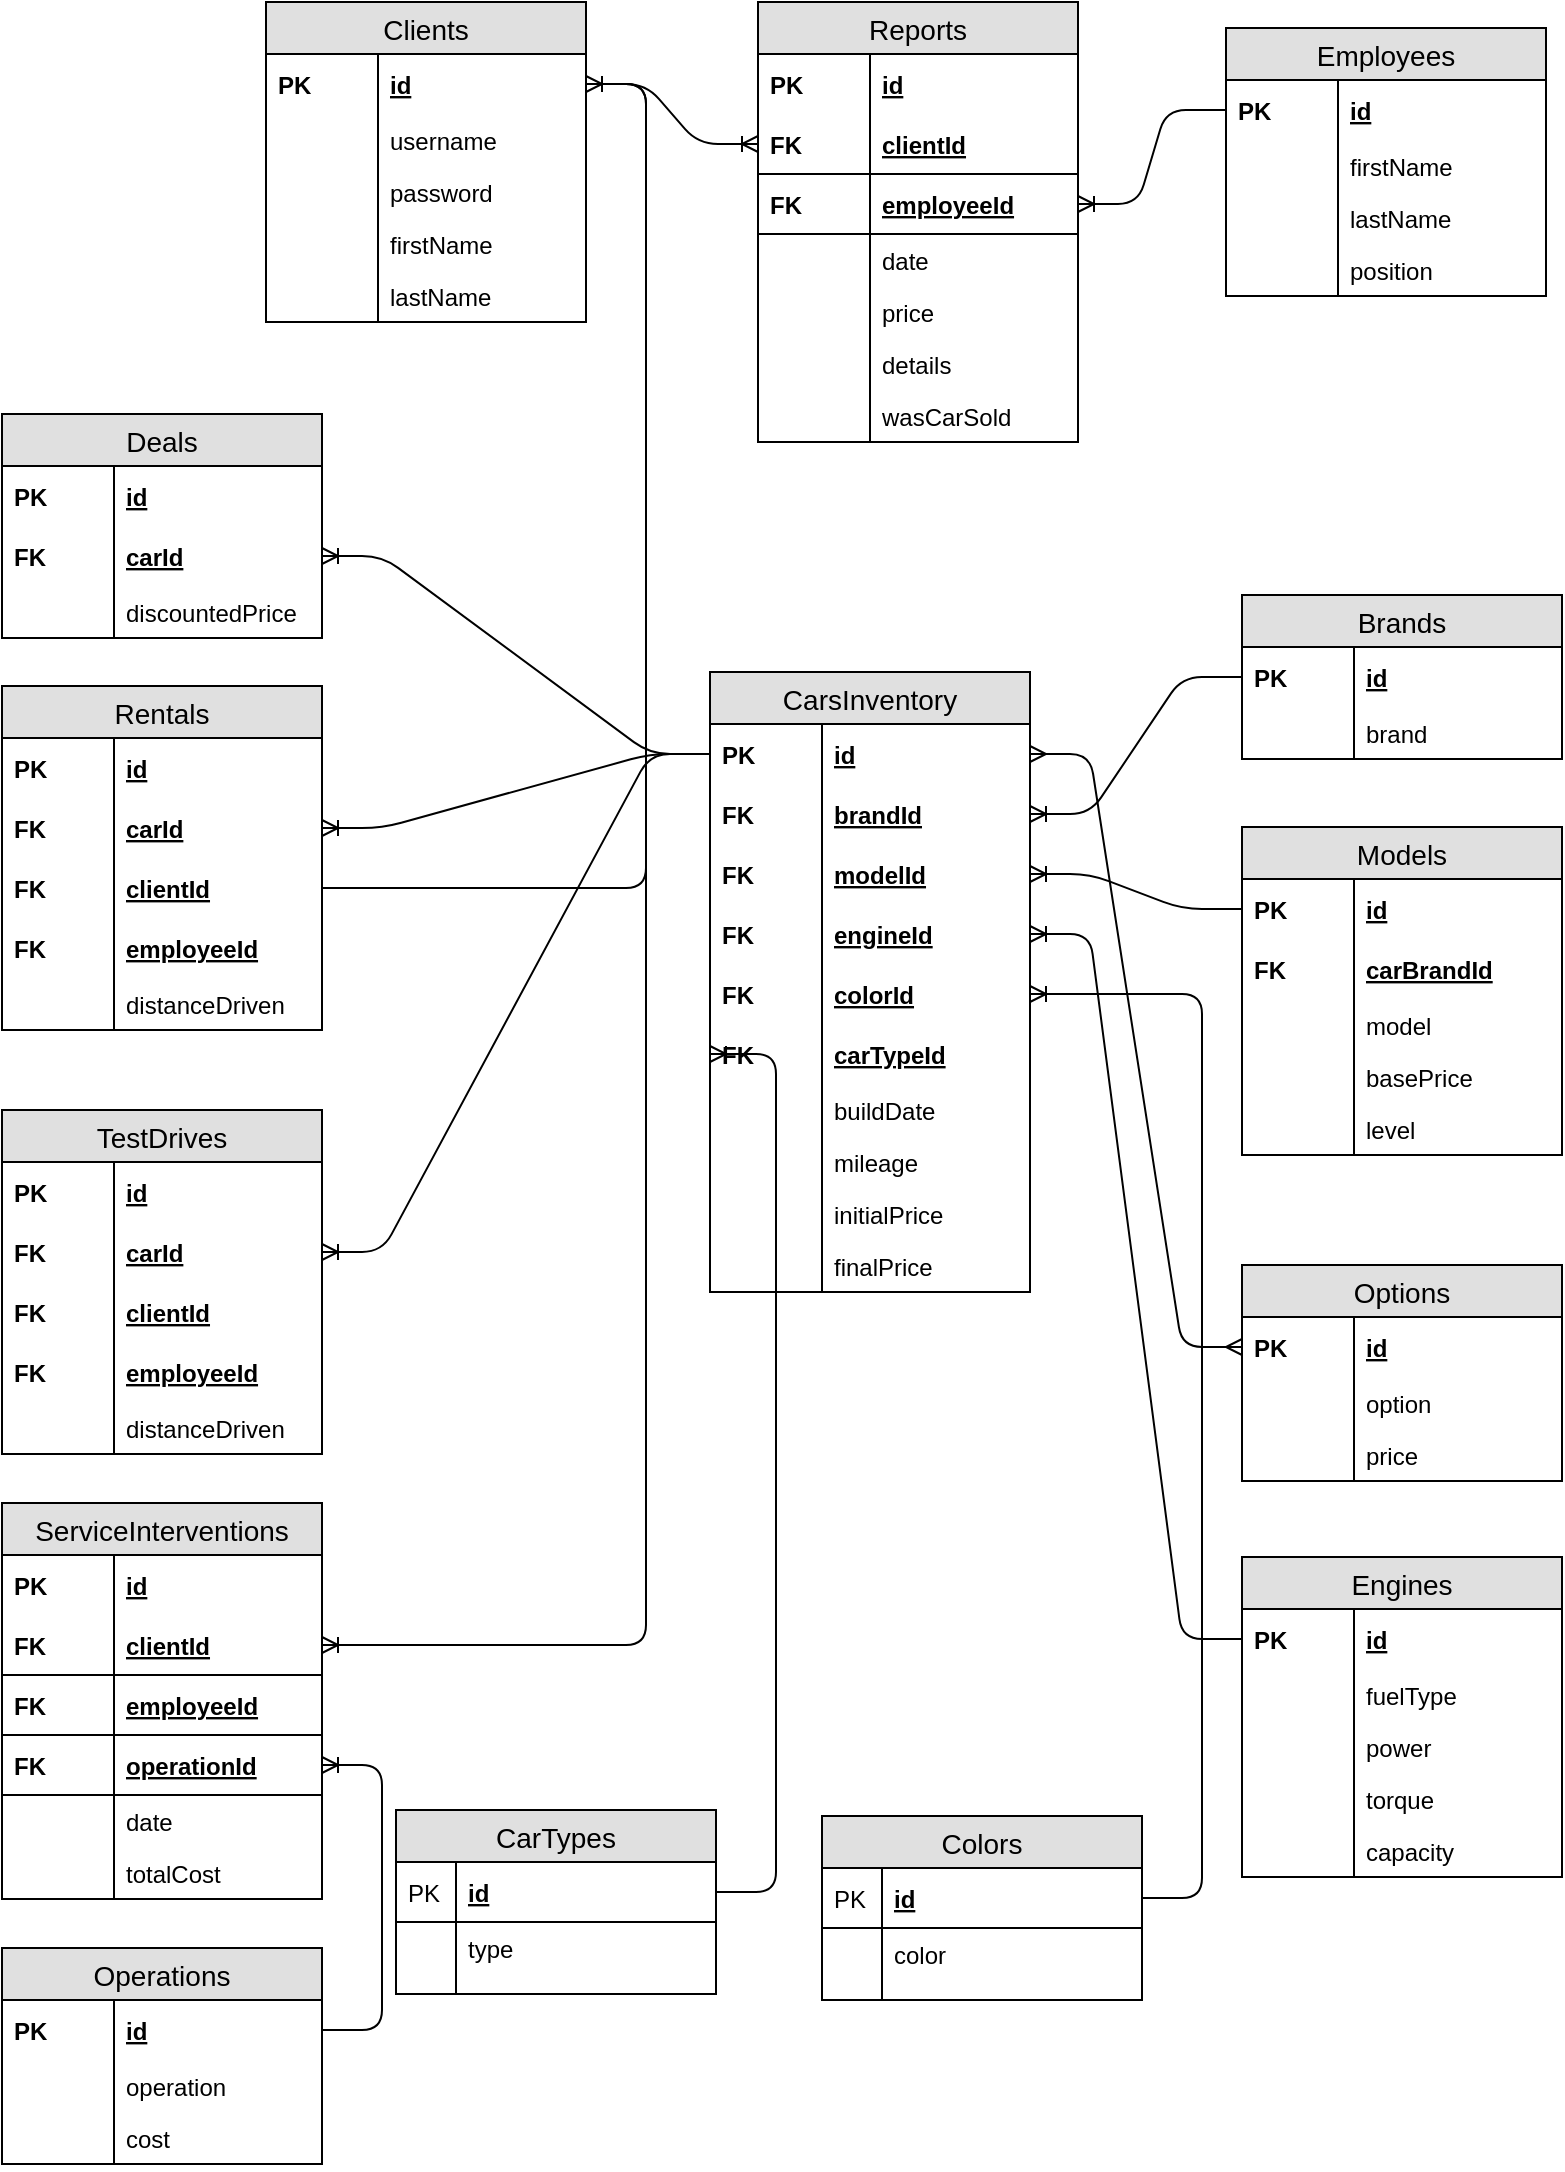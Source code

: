 <mxfile version="10.6.0" type="device"><diagram id="PD2JXmxA2P4d24bD0fUq" name="Page-1"><mxGraphModel dx="1010" dy="550" grid="1" gridSize="10" guides="1" tooltips="1" connect="1" arrows="1" fold="1" page="1" pageScale="1" pageWidth="850" pageHeight="1100" math="0" shadow="0"><root><mxCell id="0"/><mxCell id="1" parent="0"/><mxCell id="Fhsp72yUqhsoBognWgf3-1" value="Clients" style="swimlane;fontStyle=0;childLayout=stackLayout;horizontal=1;startSize=26;fillColor=#e0e0e0;horizontalStack=0;resizeParent=1;resizeParentMax=0;resizeLast=0;collapsible=1;marginBottom=0;swimlaneFillColor=#ffffff;align=center;fontSize=14;" parent="1" vertex="1"><mxGeometry x="170" y="10" width="160" height="160" as="geometry"/></mxCell><mxCell id="Fhsp72yUqhsoBognWgf3-2" value="id" style="shape=partialRectangle;top=0;left=0;right=0;bottom=0;align=left;verticalAlign=middle;fillColor=none;spacingLeft=60;spacingRight=4;overflow=hidden;rotatable=0;points=[[0,0.5],[1,0.5]];portConstraint=eastwest;dropTarget=0;fontStyle=5;fontSize=12;" parent="Fhsp72yUqhsoBognWgf3-1" vertex="1"><mxGeometry y="26" width="160" height="30" as="geometry"/></mxCell><mxCell id="Fhsp72yUqhsoBognWgf3-3" value="PK" style="shape=partialRectangle;fontStyle=1;top=0;left=0;bottom=0;fillColor=none;align=left;verticalAlign=middle;spacingLeft=4;spacingRight=4;overflow=hidden;rotatable=0;points=[];portConstraint=eastwest;part=1;fontSize=12;" parent="Fhsp72yUqhsoBognWgf3-2" vertex="1" connectable="0"><mxGeometry width="56" height="30" as="geometry"/></mxCell><mxCell id="Fhsp72yUqhsoBognWgf3-6" value="username" style="shape=partialRectangle;top=0;left=0;right=0;bottom=0;align=left;verticalAlign=top;fillColor=none;spacingLeft=60;spacingRight=4;overflow=hidden;rotatable=0;points=[[0,0.5],[1,0.5]];portConstraint=eastwest;dropTarget=0;fontSize=12;" parent="Fhsp72yUqhsoBognWgf3-1" vertex="1"><mxGeometry y="56" width="160" height="26" as="geometry"/></mxCell><mxCell id="Fhsp72yUqhsoBognWgf3-7" value="" style="shape=partialRectangle;top=0;left=0;bottom=0;fillColor=none;align=left;verticalAlign=top;spacingLeft=4;spacingRight=4;overflow=hidden;rotatable=0;points=[];portConstraint=eastwest;part=1;fontSize=12;" parent="Fhsp72yUqhsoBognWgf3-6" vertex="1" connectable="0"><mxGeometry width="56" height="26" as="geometry"/></mxCell><mxCell id="Fhsp72yUqhsoBognWgf3-10" value="password" style="shape=partialRectangle;top=0;left=0;right=0;bottom=0;align=left;verticalAlign=top;fillColor=none;spacingLeft=60;spacingRight=4;overflow=hidden;rotatable=0;points=[[0,0.5],[1,0.5]];portConstraint=eastwest;dropTarget=0;fontSize=12;" parent="Fhsp72yUqhsoBognWgf3-1" vertex="1"><mxGeometry y="82" width="160" height="26" as="geometry"/></mxCell><mxCell id="Fhsp72yUqhsoBognWgf3-11" value="" style="shape=partialRectangle;top=0;left=0;bottom=0;fillColor=none;align=left;verticalAlign=top;spacingLeft=4;spacingRight=4;overflow=hidden;rotatable=0;points=[];portConstraint=eastwest;part=1;fontSize=12;" parent="Fhsp72yUqhsoBognWgf3-10" vertex="1" connectable="0"><mxGeometry width="56" height="26" as="geometry"/></mxCell><mxCell id="Fhsp72yUqhsoBognWgf3-159" value="firstName" style="shape=partialRectangle;top=0;left=0;right=0;bottom=0;align=left;verticalAlign=top;fillColor=none;spacingLeft=60;spacingRight=4;overflow=hidden;rotatable=0;points=[[0,0.5],[1,0.5]];portConstraint=eastwest;dropTarget=0;fontSize=12;" parent="Fhsp72yUqhsoBognWgf3-1" vertex="1"><mxGeometry y="108" width="160" height="26" as="geometry"/></mxCell><mxCell id="Fhsp72yUqhsoBognWgf3-160" value="" style="shape=partialRectangle;top=0;left=0;bottom=0;fillColor=none;align=left;verticalAlign=top;spacingLeft=4;spacingRight=4;overflow=hidden;rotatable=0;points=[];portConstraint=eastwest;part=1;fontSize=12;" parent="Fhsp72yUqhsoBognWgf3-159" vertex="1" connectable="0"><mxGeometry width="56" height="26" as="geometry"/></mxCell><mxCell id="HRyBjz6gMj__E_Vn7siA-1" value="lastName" style="shape=partialRectangle;top=0;left=0;right=0;bottom=0;align=left;verticalAlign=top;fillColor=none;spacingLeft=60;spacingRight=4;overflow=hidden;rotatable=0;points=[[0,0.5],[1,0.5]];portConstraint=eastwest;dropTarget=0;fontSize=12;" vertex="1" parent="Fhsp72yUqhsoBognWgf3-1"><mxGeometry y="134" width="160" height="26" as="geometry"/></mxCell><mxCell id="HRyBjz6gMj__E_Vn7siA-2" value="" style="shape=partialRectangle;top=0;left=0;bottom=0;fillColor=none;align=left;verticalAlign=top;spacingLeft=4;spacingRight=4;overflow=hidden;rotatable=0;points=[];portConstraint=eastwest;part=1;fontSize=12;" vertex="1" connectable="0" parent="HRyBjz6gMj__E_Vn7siA-1"><mxGeometry width="56" height="26" as="geometry"/></mxCell><mxCell id="Fhsp72yUqhsoBognWgf3-12" value="Employees" style="swimlane;fontStyle=0;childLayout=stackLayout;horizontal=1;startSize=26;fillColor=#e0e0e0;horizontalStack=0;resizeParent=1;resizeParentMax=0;resizeLast=0;collapsible=1;marginBottom=0;swimlaneFillColor=#ffffff;align=center;fontSize=14;" parent="1" vertex="1"><mxGeometry x="650" y="23" width="160" height="134" as="geometry"/></mxCell><mxCell id="Fhsp72yUqhsoBognWgf3-13" value="id" style="shape=partialRectangle;top=0;left=0;right=0;bottom=0;align=left;verticalAlign=middle;fillColor=none;spacingLeft=60;spacingRight=4;overflow=hidden;rotatable=0;points=[[0,0.5],[1,0.5]];portConstraint=eastwest;dropTarget=0;fontStyle=5;fontSize=12;" parent="Fhsp72yUqhsoBognWgf3-12" vertex="1"><mxGeometry y="26" width="160" height="30" as="geometry"/></mxCell><mxCell id="Fhsp72yUqhsoBognWgf3-14" value="PK" style="shape=partialRectangle;fontStyle=1;top=0;left=0;bottom=0;fillColor=none;align=left;verticalAlign=middle;spacingLeft=4;spacingRight=4;overflow=hidden;rotatable=0;points=[];portConstraint=eastwest;part=1;fontSize=12;" parent="Fhsp72yUqhsoBognWgf3-13" vertex="1" connectable="0"><mxGeometry width="56" height="30" as="geometry"/></mxCell><mxCell id="Fhsp72yUqhsoBognWgf3-17" value="firstName" style="shape=partialRectangle;top=0;left=0;right=0;bottom=0;align=left;verticalAlign=top;fillColor=none;spacingLeft=60;spacingRight=4;overflow=hidden;rotatable=0;points=[[0,0.5],[1,0.5]];portConstraint=eastwest;dropTarget=0;fontSize=12;" parent="Fhsp72yUqhsoBognWgf3-12" vertex="1"><mxGeometry y="56" width="160" height="26" as="geometry"/></mxCell><mxCell id="Fhsp72yUqhsoBognWgf3-18" value="" style="shape=partialRectangle;top=0;left=0;bottom=0;fillColor=none;align=left;verticalAlign=top;spacingLeft=4;spacingRight=4;overflow=hidden;rotatable=0;points=[];portConstraint=eastwest;part=1;fontSize=12;" parent="Fhsp72yUqhsoBognWgf3-17" vertex="1" connectable="0"><mxGeometry width="56" height="26" as="geometry"/></mxCell><mxCell id="Fhsp72yUqhsoBognWgf3-19" value="lastName" style="shape=partialRectangle;top=0;left=0;right=0;bottom=0;align=left;verticalAlign=top;fillColor=none;spacingLeft=60;spacingRight=4;overflow=hidden;rotatable=0;points=[[0,0.5],[1,0.5]];portConstraint=eastwest;dropTarget=0;fontSize=12;" parent="Fhsp72yUqhsoBognWgf3-12" vertex="1"><mxGeometry y="82" width="160" height="26" as="geometry"/></mxCell><mxCell id="Fhsp72yUqhsoBognWgf3-20" value="" style="shape=partialRectangle;top=0;left=0;bottom=0;fillColor=none;align=left;verticalAlign=top;spacingLeft=4;spacingRight=4;overflow=hidden;rotatable=0;points=[];portConstraint=eastwest;part=1;fontSize=12;" parent="Fhsp72yUqhsoBognWgf3-19" vertex="1" connectable="0"><mxGeometry width="56" height="26" as="geometry"/></mxCell><mxCell id="HRyBjz6gMj__E_Vn7siA-3" value="position" style="shape=partialRectangle;top=0;left=0;right=0;bottom=0;align=left;verticalAlign=top;fillColor=none;spacingLeft=60;spacingRight=4;overflow=hidden;rotatable=0;points=[[0,0.5],[1,0.5]];portConstraint=eastwest;dropTarget=0;fontSize=12;" vertex="1" parent="Fhsp72yUqhsoBognWgf3-12"><mxGeometry y="108" width="160" height="26" as="geometry"/></mxCell><mxCell id="HRyBjz6gMj__E_Vn7siA-4" value="" style="shape=partialRectangle;top=0;left=0;bottom=0;fillColor=none;align=left;verticalAlign=top;spacingLeft=4;spacingRight=4;overflow=hidden;rotatable=0;points=[];portConstraint=eastwest;part=1;fontSize=12;" vertex="1" connectable="0" parent="HRyBjz6gMj__E_Vn7siA-3"><mxGeometry width="56" height="26" as="geometry"/></mxCell><mxCell id="Fhsp72yUqhsoBognWgf3-21" value="CarsInventory" style="swimlane;fontStyle=0;childLayout=stackLayout;horizontal=1;startSize=26;fillColor=#e0e0e0;horizontalStack=0;resizeParent=1;resizeParentMax=0;resizeLast=0;collapsible=1;marginBottom=0;swimlaneFillColor=#ffffff;align=center;fontSize=14;" parent="1" vertex="1"><mxGeometry x="392" y="345" width="160" height="310" as="geometry"/></mxCell><mxCell id="Fhsp72yUqhsoBognWgf3-22" value="id" style="shape=partialRectangle;top=0;left=0;right=0;bottom=0;align=left;verticalAlign=middle;fillColor=none;spacingLeft=60;spacingRight=4;overflow=hidden;rotatable=0;points=[[0,0.5],[1,0.5]];portConstraint=eastwest;dropTarget=0;fontStyle=5;fontSize=12;" parent="Fhsp72yUqhsoBognWgf3-21" vertex="1"><mxGeometry y="26" width="160" height="30" as="geometry"/></mxCell><mxCell id="Fhsp72yUqhsoBognWgf3-23" value="PK" style="shape=partialRectangle;fontStyle=1;top=0;left=0;bottom=0;fillColor=none;align=left;verticalAlign=middle;spacingLeft=4;spacingRight=4;overflow=hidden;rotatable=0;points=[];portConstraint=eastwest;part=1;fontSize=12;" parent="Fhsp72yUqhsoBognWgf3-22" vertex="1" connectable="0"><mxGeometry width="56" height="30" as="geometry"/></mxCell><mxCell id="Fhsp72yUqhsoBognWgf3-57" value="brandId" style="shape=partialRectangle;top=0;left=0;right=0;bottom=0;align=left;verticalAlign=middle;fillColor=none;spacingLeft=60;spacingRight=4;overflow=hidden;rotatable=0;points=[[0,0.5],[1,0.5]];portConstraint=eastwest;dropTarget=0;fontStyle=5;fontSize=12;" parent="Fhsp72yUqhsoBognWgf3-21" vertex="1"><mxGeometry y="56" width="160" height="30" as="geometry"/></mxCell><mxCell id="Fhsp72yUqhsoBognWgf3-58" value="FK" style="shape=partialRectangle;fontStyle=1;top=0;left=0;bottom=0;fillColor=none;align=left;verticalAlign=middle;spacingLeft=4;spacingRight=4;overflow=hidden;rotatable=0;points=[];portConstraint=eastwest;part=1;fontSize=12;" parent="Fhsp72yUqhsoBognWgf3-57" vertex="1" connectable="0"><mxGeometry width="56" height="30" as="geometry"/></mxCell><mxCell id="Fhsp72yUqhsoBognWgf3-59" value="modelId" style="shape=partialRectangle;top=0;left=0;right=0;bottom=0;align=left;verticalAlign=middle;fillColor=none;spacingLeft=60;spacingRight=4;overflow=hidden;rotatable=0;points=[[0,0.5],[1,0.5]];portConstraint=eastwest;dropTarget=0;fontStyle=5;fontSize=12;" parent="Fhsp72yUqhsoBognWgf3-21" vertex="1"><mxGeometry y="86" width="160" height="30" as="geometry"/></mxCell><mxCell id="Fhsp72yUqhsoBognWgf3-60" value="FK" style="shape=partialRectangle;fontStyle=1;top=0;left=0;bottom=0;fillColor=none;align=left;verticalAlign=middle;spacingLeft=4;spacingRight=4;overflow=hidden;rotatable=0;points=[];portConstraint=eastwest;part=1;fontSize=12;" parent="Fhsp72yUqhsoBognWgf3-59" vertex="1" connectable="0"><mxGeometry width="56" height="30" as="geometry"/></mxCell><mxCell id="Fhsp72yUqhsoBognWgf3-61" value="engineId" style="shape=partialRectangle;top=0;left=0;right=0;bottom=0;align=left;verticalAlign=middle;fillColor=none;spacingLeft=60;spacingRight=4;overflow=hidden;rotatable=0;points=[[0,0.5],[1,0.5]];portConstraint=eastwest;dropTarget=0;fontStyle=5;fontSize=12;" parent="Fhsp72yUqhsoBognWgf3-21" vertex="1"><mxGeometry y="116" width="160" height="30" as="geometry"/></mxCell><mxCell id="Fhsp72yUqhsoBognWgf3-62" value="FK" style="shape=partialRectangle;fontStyle=1;top=0;left=0;bottom=0;fillColor=none;align=left;verticalAlign=middle;spacingLeft=4;spacingRight=4;overflow=hidden;rotatable=0;points=[];portConstraint=eastwest;part=1;fontSize=12;" parent="Fhsp72yUqhsoBognWgf3-61" vertex="1" connectable="0"><mxGeometry width="56" height="30" as="geometry"/></mxCell><mxCell id="Fhsp72yUqhsoBognWgf3-76" value="colorId" style="shape=partialRectangle;top=0;left=0;right=0;bottom=0;align=left;verticalAlign=middle;fillColor=none;spacingLeft=60;spacingRight=4;overflow=hidden;rotatable=0;points=[[0,0.5],[1,0.5]];portConstraint=eastwest;dropTarget=0;fontStyle=5;fontSize=12;" parent="Fhsp72yUqhsoBognWgf3-21" vertex="1"><mxGeometry y="146" width="160" height="30" as="geometry"/></mxCell><mxCell id="Fhsp72yUqhsoBognWgf3-77" value="FK" style="shape=partialRectangle;fontStyle=1;top=0;left=0;bottom=0;fillColor=none;align=left;verticalAlign=middle;spacingLeft=4;spacingRight=4;overflow=hidden;rotatable=0;points=[];portConstraint=eastwest;part=1;fontSize=12;" parent="Fhsp72yUqhsoBognWgf3-76" vertex="1" connectable="0"><mxGeometry width="56" height="30" as="geometry"/></mxCell><mxCell id="Fhsp72yUqhsoBognWgf3-78" value="carTypeId" style="shape=partialRectangle;top=0;left=0;right=0;bottom=0;align=left;verticalAlign=middle;fillColor=none;spacingLeft=60;spacingRight=4;overflow=hidden;rotatable=0;points=[[0,0.5],[1,0.5]];portConstraint=eastwest;dropTarget=0;fontStyle=5;fontSize=12;" parent="Fhsp72yUqhsoBognWgf3-21" vertex="1"><mxGeometry y="176" width="160" height="30" as="geometry"/></mxCell><mxCell id="Fhsp72yUqhsoBognWgf3-79" value="FK" style="shape=partialRectangle;fontStyle=1;top=0;left=0;bottom=0;fillColor=none;align=left;verticalAlign=middle;spacingLeft=4;spacingRight=4;overflow=hidden;rotatable=0;points=[];portConstraint=eastwest;part=1;fontSize=12;" parent="Fhsp72yUqhsoBognWgf3-78" vertex="1" connectable="0"><mxGeometry width="56" height="30" as="geometry"/></mxCell><mxCell id="Fhsp72yUqhsoBognWgf3-26" value="buildDate" style="shape=partialRectangle;top=0;left=0;right=0;bottom=0;align=left;verticalAlign=top;fillColor=none;spacingLeft=60;spacingRight=4;overflow=hidden;rotatable=0;points=[[0,0.5],[1,0.5]];portConstraint=eastwest;dropTarget=0;fontSize=12;" parent="Fhsp72yUqhsoBognWgf3-21" vertex="1"><mxGeometry y="206" width="160" height="26" as="geometry"/></mxCell><mxCell id="Fhsp72yUqhsoBognWgf3-27" value="" style="shape=partialRectangle;top=0;left=0;bottom=0;fillColor=none;align=left;verticalAlign=top;spacingLeft=4;spacingRight=4;overflow=hidden;rotatable=0;points=[];portConstraint=eastwest;part=1;fontSize=12;" parent="Fhsp72yUqhsoBognWgf3-26" vertex="1" connectable="0"><mxGeometry width="56" height="26" as="geometry"/></mxCell><mxCell id="Fhsp72yUqhsoBognWgf3-74" value="mileage" style="shape=partialRectangle;top=0;left=0;right=0;bottom=0;align=left;verticalAlign=top;fillColor=none;spacingLeft=60;spacingRight=4;overflow=hidden;rotatable=0;points=[[0,0.5],[1,0.5]];portConstraint=eastwest;dropTarget=0;fontSize=12;" parent="Fhsp72yUqhsoBognWgf3-21" vertex="1"><mxGeometry y="232" width="160" height="26" as="geometry"/></mxCell><mxCell id="Fhsp72yUqhsoBognWgf3-75" value="" style="shape=partialRectangle;top=0;left=0;bottom=0;fillColor=none;align=left;verticalAlign=top;spacingLeft=4;spacingRight=4;overflow=hidden;rotatable=0;points=[];portConstraint=eastwest;part=1;fontSize=12;" parent="Fhsp72yUqhsoBognWgf3-74" vertex="1" connectable="0"><mxGeometry width="56" height="26" as="geometry"/></mxCell><mxCell id="Fhsp72yUqhsoBognWgf3-80" value="initialPrice" style="shape=partialRectangle;top=0;left=0;right=0;bottom=0;align=left;verticalAlign=top;fillColor=none;spacingLeft=60;spacingRight=4;overflow=hidden;rotatable=0;points=[[0,0.5],[1,0.5]];portConstraint=eastwest;dropTarget=0;fontSize=12;" parent="Fhsp72yUqhsoBognWgf3-21" vertex="1"><mxGeometry y="258" width="160" height="26" as="geometry"/></mxCell><mxCell id="Fhsp72yUqhsoBognWgf3-81" value="" style="shape=partialRectangle;top=0;left=0;bottom=0;fillColor=none;align=left;verticalAlign=top;spacingLeft=4;spacingRight=4;overflow=hidden;rotatable=0;points=[];portConstraint=eastwest;part=1;fontSize=12;" parent="Fhsp72yUqhsoBognWgf3-80" vertex="1" connectable="0"><mxGeometry width="56" height="26" as="geometry"/></mxCell><mxCell id="Fhsp72yUqhsoBognWgf3-82" value="finalPrice" style="shape=partialRectangle;top=0;left=0;right=0;bottom=0;align=left;verticalAlign=top;fillColor=none;spacingLeft=60;spacingRight=4;overflow=hidden;rotatable=0;points=[[0,0.5],[1,0.5]];portConstraint=eastwest;dropTarget=0;fontSize=12;" parent="Fhsp72yUqhsoBognWgf3-21" vertex="1"><mxGeometry y="284" width="160" height="26" as="geometry"/></mxCell><mxCell id="Fhsp72yUqhsoBognWgf3-83" value="" style="shape=partialRectangle;top=0;left=0;bottom=0;fillColor=none;align=left;verticalAlign=top;spacingLeft=4;spacingRight=4;overflow=hidden;rotatable=0;points=[];portConstraint=eastwest;part=1;fontSize=12;" parent="Fhsp72yUqhsoBognWgf3-82" vertex="1" connectable="0"><mxGeometry width="56" height="26" as="geometry"/></mxCell><mxCell id="Fhsp72yUqhsoBognWgf3-28" value="Brands" style="swimlane;fontStyle=0;childLayout=stackLayout;horizontal=1;startSize=26;fillColor=#e0e0e0;horizontalStack=0;resizeParent=1;resizeParentMax=0;resizeLast=0;collapsible=1;marginBottom=0;swimlaneFillColor=#ffffff;align=center;fontSize=14;" parent="1" vertex="1"><mxGeometry x="658" y="306.5" width="160" height="82" as="geometry"/></mxCell><mxCell id="Fhsp72yUqhsoBognWgf3-29" value="id" style="shape=partialRectangle;top=0;left=0;right=0;bottom=0;align=left;verticalAlign=middle;fillColor=none;spacingLeft=60;spacingRight=4;overflow=hidden;rotatable=0;points=[[0,0.5],[1,0.5]];portConstraint=eastwest;dropTarget=0;fontStyle=5;fontSize=12;" parent="Fhsp72yUqhsoBognWgf3-28" vertex="1"><mxGeometry y="26" width="160" height="30" as="geometry"/></mxCell><mxCell id="Fhsp72yUqhsoBognWgf3-30" value="PK" style="shape=partialRectangle;fontStyle=1;top=0;left=0;bottom=0;fillColor=none;align=left;verticalAlign=middle;spacingLeft=4;spacingRight=4;overflow=hidden;rotatable=0;points=[];portConstraint=eastwest;part=1;fontSize=12;" parent="Fhsp72yUqhsoBognWgf3-29" vertex="1" connectable="0"><mxGeometry width="56" height="30" as="geometry"/></mxCell><mxCell id="Fhsp72yUqhsoBognWgf3-33" value="brand" style="shape=partialRectangle;top=0;left=0;right=0;bottom=0;align=left;verticalAlign=top;fillColor=none;spacingLeft=60;spacingRight=4;overflow=hidden;rotatable=0;points=[[0,0.5],[1,0.5]];portConstraint=eastwest;dropTarget=0;fontSize=12;" parent="Fhsp72yUqhsoBognWgf3-28" vertex="1"><mxGeometry y="56" width="160" height="26" as="geometry"/></mxCell><mxCell id="Fhsp72yUqhsoBognWgf3-34" value="" style="shape=partialRectangle;top=0;left=0;bottom=0;fillColor=none;align=left;verticalAlign=top;spacingLeft=4;spacingRight=4;overflow=hidden;rotatable=0;points=[];portConstraint=eastwest;part=1;fontSize=12;" parent="Fhsp72yUqhsoBognWgf3-33" vertex="1" connectable="0"><mxGeometry width="56" height="26" as="geometry"/></mxCell><mxCell id="Fhsp72yUqhsoBognWgf3-35" value="Models" style="swimlane;fontStyle=0;childLayout=stackLayout;horizontal=1;startSize=26;fillColor=#e0e0e0;horizontalStack=0;resizeParent=1;resizeParentMax=0;resizeLast=0;collapsible=1;marginBottom=0;swimlaneFillColor=#ffffff;align=center;fontSize=14;" parent="1" vertex="1"><mxGeometry x="658" y="422.5" width="160" height="164" as="geometry"/></mxCell><mxCell id="Fhsp72yUqhsoBognWgf3-36" value="id" style="shape=partialRectangle;top=0;left=0;right=0;bottom=0;align=left;verticalAlign=middle;fillColor=none;spacingLeft=60;spacingRight=4;overflow=hidden;rotatable=0;points=[[0,0.5],[1,0.5]];portConstraint=eastwest;dropTarget=0;fontStyle=5;fontSize=12;" parent="Fhsp72yUqhsoBognWgf3-35" vertex="1"><mxGeometry y="26" width="160" height="30" as="geometry"/></mxCell><mxCell id="Fhsp72yUqhsoBognWgf3-37" value="PK" style="shape=partialRectangle;fontStyle=1;top=0;left=0;bottom=0;fillColor=none;align=left;verticalAlign=middle;spacingLeft=4;spacingRight=4;overflow=hidden;rotatable=0;points=[];portConstraint=eastwest;part=1;fontSize=12;" parent="Fhsp72yUqhsoBognWgf3-36" vertex="1" connectable="0"><mxGeometry width="56" height="30" as="geometry"/></mxCell><mxCell id="Fhsp72yUqhsoBognWgf3-42" value="carBrandId" style="shape=partialRectangle;top=0;left=0;right=0;bottom=0;align=left;verticalAlign=middle;fillColor=none;spacingLeft=60;spacingRight=4;overflow=hidden;rotatable=0;points=[[0,0.5],[1,0.5]];portConstraint=eastwest;dropTarget=0;fontStyle=5;fontSize=12;" parent="Fhsp72yUqhsoBognWgf3-35" vertex="1"><mxGeometry y="56" width="160" height="30" as="geometry"/></mxCell><mxCell id="Fhsp72yUqhsoBognWgf3-43" value="FK" style="shape=partialRectangle;fontStyle=1;top=0;left=0;bottom=0;fillColor=none;align=left;verticalAlign=middle;spacingLeft=4;spacingRight=4;overflow=hidden;rotatable=0;points=[];portConstraint=eastwest;part=1;fontSize=12;" parent="Fhsp72yUqhsoBognWgf3-42" vertex="1" connectable="0"><mxGeometry width="56" height="30" as="geometry"/></mxCell><mxCell id="Fhsp72yUqhsoBognWgf3-40" value="model" style="shape=partialRectangle;top=0;left=0;right=0;bottom=0;align=left;verticalAlign=top;fillColor=none;spacingLeft=60;spacingRight=4;overflow=hidden;rotatable=0;points=[[0,0.5],[1,0.5]];portConstraint=eastwest;dropTarget=0;fontSize=12;" parent="Fhsp72yUqhsoBognWgf3-35" vertex="1"><mxGeometry y="86" width="160" height="26" as="geometry"/></mxCell><mxCell id="Fhsp72yUqhsoBognWgf3-41" value="" style="shape=partialRectangle;top=0;left=0;bottom=0;fillColor=none;align=left;verticalAlign=top;spacingLeft=4;spacingRight=4;overflow=hidden;rotatable=0;points=[];portConstraint=eastwest;part=1;fontSize=12;" parent="Fhsp72yUqhsoBognWgf3-40" vertex="1" connectable="0"><mxGeometry width="56" height="26" as="geometry"/></mxCell><mxCell id="Fhsp72yUqhsoBognWgf3-150" value="basePrice" style="shape=partialRectangle;top=0;left=0;right=0;bottom=0;align=left;verticalAlign=top;fillColor=none;spacingLeft=60;spacingRight=4;overflow=hidden;rotatable=0;points=[[0,0.5],[1,0.5]];portConstraint=eastwest;dropTarget=0;fontSize=12;" parent="Fhsp72yUqhsoBognWgf3-35" vertex="1"><mxGeometry y="112" width="160" height="26" as="geometry"/></mxCell><mxCell id="Fhsp72yUqhsoBognWgf3-151" value="" style="shape=partialRectangle;top=0;left=0;bottom=0;fillColor=none;align=left;verticalAlign=top;spacingLeft=4;spacingRight=4;overflow=hidden;rotatable=0;points=[];portConstraint=eastwest;part=1;fontSize=12;" parent="Fhsp72yUqhsoBognWgf3-150" vertex="1" connectable="0"><mxGeometry width="56" height="26" as="geometry"/></mxCell><mxCell id="hEeUkQc88H67avdMXDCV-1" value="level" style="shape=partialRectangle;top=0;left=0;right=0;bottom=0;align=left;verticalAlign=top;fillColor=none;spacingLeft=60;spacingRight=4;overflow=hidden;rotatable=0;points=[[0,0.5],[1,0.5]];portConstraint=eastwest;dropTarget=0;fontSize=12;" parent="Fhsp72yUqhsoBognWgf3-35" vertex="1"><mxGeometry y="138" width="160" height="26" as="geometry"/></mxCell><mxCell id="hEeUkQc88H67avdMXDCV-2" value="" style="shape=partialRectangle;top=0;left=0;bottom=0;fillColor=none;align=left;verticalAlign=top;spacingLeft=4;spacingRight=4;overflow=hidden;rotatable=0;points=[];portConstraint=eastwest;part=1;fontSize=12;" parent="hEeUkQc88H67avdMXDCV-1" vertex="1" connectable="0"><mxGeometry width="56" height="26" as="geometry"/></mxCell><mxCell id="Fhsp72yUqhsoBognWgf3-44" value="Options" style="swimlane;fontStyle=0;childLayout=stackLayout;horizontal=1;startSize=26;fillColor=#e0e0e0;horizontalStack=0;resizeParent=1;resizeParentMax=0;resizeLast=0;collapsible=1;marginBottom=0;swimlaneFillColor=#ffffff;align=center;fontSize=14;" parent="1" vertex="1"><mxGeometry x="658" y="641.5" width="160" height="108" as="geometry"/></mxCell><mxCell id="Fhsp72yUqhsoBognWgf3-45" value="id" style="shape=partialRectangle;top=0;left=0;right=0;bottom=0;align=left;verticalAlign=middle;fillColor=none;spacingLeft=60;spacingRight=4;overflow=hidden;rotatable=0;points=[[0,0.5],[1,0.5]];portConstraint=eastwest;dropTarget=0;fontStyle=5;fontSize=12;" parent="Fhsp72yUqhsoBognWgf3-44" vertex="1"><mxGeometry y="26" width="160" height="30" as="geometry"/></mxCell><mxCell id="Fhsp72yUqhsoBognWgf3-46" value="PK" style="shape=partialRectangle;fontStyle=1;top=0;left=0;bottom=0;fillColor=none;align=left;verticalAlign=middle;spacingLeft=4;spacingRight=4;overflow=hidden;rotatable=0;points=[];portConstraint=eastwest;part=1;fontSize=12;" parent="Fhsp72yUqhsoBognWgf3-45" vertex="1" connectable="0"><mxGeometry width="56" height="30" as="geometry"/></mxCell><mxCell id="Fhsp72yUqhsoBognWgf3-49" value="option" style="shape=partialRectangle;top=0;left=0;right=0;bottom=0;align=left;verticalAlign=top;fillColor=none;spacingLeft=60;spacingRight=4;overflow=hidden;rotatable=0;points=[[0,0.5],[1,0.5]];portConstraint=eastwest;dropTarget=0;fontSize=12;" parent="Fhsp72yUqhsoBognWgf3-44" vertex="1"><mxGeometry y="56" width="160" height="26" as="geometry"/></mxCell><mxCell id="Fhsp72yUqhsoBognWgf3-50" value="" style="shape=partialRectangle;top=0;left=0;bottom=0;fillColor=none;align=left;verticalAlign=top;spacingLeft=4;spacingRight=4;overflow=hidden;rotatable=0;points=[];portConstraint=eastwest;part=1;fontSize=12;" parent="Fhsp72yUqhsoBognWgf3-49" vertex="1" connectable="0"><mxGeometry width="56" height="26" as="geometry"/></mxCell><mxCell id="Fhsp72yUqhsoBognWgf3-51" value="price" style="shape=partialRectangle;top=0;left=0;right=0;bottom=0;align=left;verticalAlign=top;fillColor=none;spacingLeft=60;spacingRight=4;overflow=hidden;rotatable=0;points=[[0,0.5],[1,0.5]];portConstraint=eastwest;dropTarget=0;fontSize=12;" parent="Fhsp72yUqhsoBognWgf3-44" vertex="1"><mxGeometry y="82" width="160" height="26" as="geometry"/></mxCell><mxCell id="Fhsp72yUqhsoBognWgf3-52" value="" style="shape=partialRectangle;top=0;left=0;bottom=0;fillColor=none;align=left;verticalAlign=top;spacingLeft=4;spacingRight=4;overflow=hidden;rotatable=0;points=[];portConstraint=eastwest;part=1;fontSize=12;" parent="Fhsp72yUqhsoBognWgf3-51" vertex="1" connectable="0"><mxGeometry width="56" height="26" as="geometry"/></mxCell><mxCell id="Fhsp72yUqhsoBognWgf3-84" value="Deals" style="swimlane;fontStyle=0;childLayout=stackLayout;horizontal=1;startSize=26;fillColor=#e0e0e0;horizontalStack=0;resizeParent=1;resizeParentMax=0;resizeLast=0;collapsible=1;marginBottom=0;swimlaneFillColor=#ffffff;align=center;fontSize=14;" parent="1" vertex="1"><mxGeometry x="38" y="216" width="160" height="112" as="geometry"/></mxCell><mxCell id="Fhsp72yUqhsoBognWgf3-85" value="id" style="shape=partialRectangle;top=0;left=0;right=0;bottom=0;align=left;verticalAlign=middle;fillColor=none;spacingLeft=60;spacingRight=4;overflow=hidden;rotatable=0;points=[[0,0.5],[1,0.5]];portConstraint=eastwest;dropTarget=0;fontStyle=5;fontSize=12;" parent="Fhsp72yUqhsoBognWgf3-84" vertex="1"><mxGeometry y="26" width="160" height="30" as="geometry"/></mxCell><mxCell id="Fhsp72yUqhsoBognWgf3-86" value="PK" style="shape=partialRectangle;fontStyle=1;top=0;left=0;bottom=0;fillColor=none;align=left;verticalAlign=middle;spacingLeft=4;spacingRight=4;overflow=hidden;rotatable=0;points=[];portConstraint=eastwest;part=1;fontSize=12;" parent="Fhsp72yUqhsoBognWgf3-85" vertex="1" connectable="0"><mxGeometry width="56" height="30" as="geometry"/></mxCell><mxCell id="Fhsp72yUqhsoBognWgf3-98" value="carId" style="shape=partialRectangle;top=0;left=0;right=0;bottom=0;align=left;verticalAlign=middle;fillColor=none;spacingLeft=60;spacingRight=4;overflow=hidden;rotatable=0;points=[[0,0.5],[1,0.5]];portConstraint=eastwest;dropTarget=0;fontStyle=5;fontSize=12;" parent="Fhsp72yUqhsoBognWgf3-84" vertex="1"><mxGeometry y="56" width="160" height="30" as="geometry"/></mxCell><mxCell id="Fhsp72yUqhsoBognWgf3-99" value="FK" style="shape=partialRectangle;fontStyle=1;top=0;left=0;bottom=0;fillColor=none;align=left;verticalAlign=middle;spacingLeft=4;spacingRight=4;overflow=hidden;rotatable=0;points=[];portConstraint=eastwest;part=1;fontSize=12;" parent="Fhsp72yUqhsoBognWgf3-98" vertex="1" connectable="0"><mxGeometry width="56" height="30" as="geometry"/></mxCell><mxCell id="Fhsp72yUqhsoBognWgf3-89" value="discountedPrice" style="shape=partialRectangle;top=0;left=0;right=0;bottom=0;align=left;verticalAlign=top;fillColor=none;spacingLeft=60;spacingRight=4;overflow=hidden;rotatable=0;points=[[0,0.5],[1,0.5]];portConstraint=eastwest;dropTarget=0;fontSize=12;" parent="Fhsp72yUqhsoBognWgf3-84" vertex="1"><mxGeometry y="86" width="160" height="26" as="geometry"/></mxCell><mxCell id="Fhsp72yUqhsoBognWgf3-90" value="" style="shape=partialRectangle;top=0;left=0;bottom=0;fillColor=none;align=left;verticalAlign=top;spacingLeft=4;spacingRight=4;overflow=hidden;rotatable=0;points=[];portConstraint=eastwest;part=1;fontSize=12;" parent="Fhsp72yUqhsoBognWgf3-89" vertex="1" connectable="0"><mxGeometry width="56" height="26" as="geometry"/></mxCell><mxCell id="Fhsp72yUqhsoBognWgf3-91" value="Rentals" style="swimlane;fontStyle=0;childLayout=stackLayout;horizontal=1;startSize=26;fillColor=#e0e0e0;horizontalStack=0;resizeParent=1;resizeParentMax=0;resizeLast=0;collapsible=1;marginBottom=0;swimlaneFillColor=#ffffff;align=center;fontSize=14;" parent="1" vertex="1"><mxGeometry x="38" y="352" width="160" height="172" as="geometry"/></mxCell><mxCell id="Fhsp72yUqhsoBognWgf3-92" value="id" style="shape=partialRectangle;top=0;left=0;right=0;bottom=0;align=left;verticalAlign=middle;fillColor=none;spacingLeft=60;spacingRight=4;overflow=hidden;rotatable=0;points=[[0,0.5],[1,0.5]];portConstraint=eastwest;dropTarget=0;fontStyle=5;fontSize=12;" parent="Fhsp72yUqhsoBognWgf3-91" vertex="1"><mxGeometry y="26" width="160" height="30" as="geometry"/></mxCell><mxCell id="Fhsp72yUqhsoBognWgf3-93" value="PK" style="shape=partialRectangle;fontStyle=1;top=0;left=0;bottom=0;fillColor=none;align=left;verticalAlign=middle;spacingLeft=4;spacingRight=4;overflow=hidden;rotatable=0;points=[];portConstraint=eastwest;part=1;fontSize=12;" parent="Fhsp72yUqhsoBognWgf3-92" vertex="1" connectable="0"><mxGeometry width="56" height="30" as="geometry"/></mxCell><mxCell id="Fhsp72yUqhsoBognWgf3-100" value="carId" style="shape=partialRectangle;top=0;left=0;right=0;bottom=0;align=left;verticalAlign=middle;fillColor=none;spacingLeft=60;spacingRight=4;overflow=hidden;rotatable=0;points=[[0,0.5],[1,0.5]];portConstraint=eastwest;dropTarget=0;fontStyle=5;fontSize=12;" parent="Fhsp72yUqhsoBognWgf3-91" vertex="1"><mxGeometry y="56" width="160" height="30" as="geometry"/></mxCell><mxCell id="Fhsp72yUqhsoBognWgf3-101" value="FK" style="shape=partialRectangle;fontStyle=1;top=0;left=0;bottom=0;fillColor=none;align=left;verticalAlign=middle;spacingLeft=4;spacingRight=4;overflow=hidden;rotatable=0;points=[];portConstraint=eastwest;part=1;fontSize=12;" parent="Fhsp72yUqhsoBognWgf3-100" vertex="1" connectable="0"><mxGeometry width="56" height="30" as="geometry"/></mxCell><mxCell id="HRyBjz6gMj__E_Vn7siA-9" value="clientId" style="shape=partialRectangle;top=0;left=0;right=0;bottom=0;align=left;verticalAlign=middle;fillColor=none;spacingLeft=60;spacingRight=4;overflow=hidden;rotatable=0;points=[[0,0.5],[1,0.5]];portConstraint=eastwest;dropTarget=0;fontStyle=5;fontSize=12;" vertex="1" parent="Fhsp72yUqhsoBognWgf3-91"><mxGeometry y="86" width="160" height="30" as="geometry"/></mxCell><mxCell id="HRyBjz6gMj__E_Vn7siA-10" value="FK" style="shape=partialRectangle;fontStyle=1;top=0;left=0;bottom=0;fillColor=none;align=left;verticalAlign=middle;spacingLeft=4;spacingRight=4;overflow=hidden;rotatable=0;points=[];portConstraint=eastwest;part=1;fontSize=12;" vertex="1" connectable="0" parent="HRyBjz6gMj__E_Vn7siA-9"><mxGeometry width="56" height="30" as="geometry"/></mxCell><mxCell id="HRyBjz6gMj__E_Vn7siA-11" value="employeeId" style="shape=partialRectangle;top=0;left=0;right=0;bottom=0;align=left;verticalAlign=middle;fillColor=none;spacingLeft=60;spacingRight=4;overflow=hidden;rotatable=0;points=[[0,0.5],[1,0.5]];portConstraint=eastwest;dropTarget=0;fontStyle=5;fontSize=12;" vertex="1" parent="Fhsp72yUqhsoBognWgf3-91"><mxGeometry y="116" width="160" height="30" as="geometry"/></mxCell><mxCell id="HRyBjz6gMj__E_Vn7siA-12" value="FK" style="shape=partialRectangle;fontStyle=1;top=0;left=0;bottom=0;fillColor=none;align=left;verticalAlign=middle;spacingLeft=4;spacingRight=4;overflow=hidden;rotatable=0;points=[];portConstraint=eastwest;part=1;fontSize=12;" vertex="1" connectable="0" parent="HRyBjz6gMj__E_Vn7siA-11"><mxGeometry width="56" height="30" as="geometry"/></mxCell><mxCell id="Fhsp72yUqhsoBognWgf3-96" value="distanceDriven" style="shape=partialRectangle;top=0;left=0;right=0;bottom=0;align=left;verticalAlign=top;fillColor=none;spacingLeft=60;spacingRight=4;overflow=hidden;rotatable=0;points=[[0,0.5],[1,0.5]];portConstraint=eastwest;dropTarget=0;fontSize=12;" parent="Fhsp72yUqhsoBognWgf3-91" vertex="1"><mxGeometry y="146" width="160" height="26" as="geometry"/></mxCell><mxCell id="Fhsp72yUqhsoBognWgf3-97" value="" style="shape=partialRectangle;top=0;left=0;bottom=0;fillColor=none;align=left;verticalAlign=top;spacingLeft=4;spacingRight=4;overflow=hidden;rotatable=0;points=[];portConstraint=eastwest;part=1;fontSize=12;" parent="Fhsp72yUqhsoBognWgf3-96" vertex="1" connectable="0"><mxGeometry width="56" height="26" as="geometry"/></mxCell><mxCell id="Fhsp72yUqhsoBognWgf3-102" value="TestDrives" style="swimlane;fontStyle=0;childLayout=stackLayout;horizontal=1;startSize=26;fillColor=#e0e0e0;horizontalStack=0;resizeParent=1;resizeParentMax=0;resizeLast=0;collapsible=1;marginBottom=0;swimlaneFillColor=#ffffff;align=center;fontSize=14;" parent="1" vertex="1"><mxGeometry x="38" y="564" width="160" height="172" as="geometry"/></mxCell><mxCell id="Fhsp72yUqhsoBognWgf3-103" value="id" style="shape=partialRectangle;top=0;left=0;right=0;bottom=0;align=left;verticalAlign=middle;fillColor=none;spacingLeft=60;spacingRight=4;overflow=hidden;rotatable=0;points=[[0,0.5],[1,0.5]];portConstraint=eastwest;dropTarget=0;fontStyle=5;fontSize=12;" parent="Fhsp72yUqhsoBognWgf3-102" vertex="1"><mxGeometry y="26" width="160" height="30" as="geometry"/></mxCell><mxCell id="Fhsp72yUqhsoBognWgf3-104" value="PK" style="shape=partialRectangle;fontStyle=1;top=0;left=0;bottom=0;fillColor=none;align=left;verticalAlign=middle;spacingLeft=4;spacingRight=4;overflow=hidden;rotatable=0;points=[];portConstraint=eastwest;part=1;fontSize=12;" parent="Fhsp72yUqhsoBognWgf3-103" vertex="1" connectable="0"><mxGeometry width="56" height="30" as="geometry"/></mxCell><mxCell id="Fhsp72yUqhsoBognWgf3-105" value="carId" style="shape=partialRectangle;top=0;left=0;right=0;bottom=0;align=left;verticalAlign=middle;fillColor=none;spacingLeft=60;spacingRight=4;overflow=hidden;rotatable=0;points=[[0,0.5],[1,0.5]];portConstraint=eastwest;dropTarget=0;fontStyle=5;fontSize=12;" parent="Fhsp72yUqhsoBognWgf3-102" vertex="1"><mxGeometry y="56" width="160" height="30" as="geometry"/></mxCell><mxCell id="Fhsp72yUqhsoBognWgf3-106" value="FK" style="shape=partialRectangle;fontStyle=1;top=0;left=0;bottom=0;fillColor=none;align=left;verticalAlign=middle;spacingLeft=4;spacingRight=4;overflow=hidden;rotatable=0;points=[];portConstraint=eastwest;part=1;fontSize=12;" parent="Fhsp72yUqhsoBognWgf3-105" vertex="1" connectable="0"><mxGeometry width="56" height="30" as="geometry"/></mxCell><mxCell id="HRyBjz6gMj__E_Vn7siA-15" value="clientId" style="shape=partialRectangle;top=0;left=0;right=0;bottom=0;align=left;verticalAlign=middle;fillColor=none;spacingLeft=60;spacingRight=4;overflow=hidden;rotatable=0;points=[[0,0.5],[1,0.5]];portConstraint=eastwest;dropTarget=0;fontStyle=5;fontSize=12;" vertex="1" parent="Fhsp72yUqhsoBognWgf3-102"><mxGeometry y="86" width="160" height="30" as="geometry"/></mxCell><mxCell id="HRyBjz6gMj__E_Vn7siA-16" value="FK" style="shape=partialRectangle;fontStyle=1;top=0;left=0;bottom=0;fillColor=none;align=left;verticalAlign=middle;spacingLeft=4;spacingRight=4;overflow=hidden;rotatable=0;points=[];portConstraint=eastwest;part=1;fontSize=12;" vertex="1" connectable="0" parent="HRyBjz6gMj__E_Vn7siA-15"><mxGeometry width="56" height="30" as="geometry"/></mxCell><mxCell id="HRyBjz6gMj__E_Vn7siA-13" value="employeeId" style="shape=partialRectangle;top=0;left=0;right=0;bottom=0;align=left;verticalAlign=middle;fillColor=none;spacingLeft=60;spacingRight=4;overflow=hidden;rotatable=0;points=[[0,0.5],[1,0.5]];portConstraint=eastwest;dropTarget=0;fontStyle=5;fontSize=12;" vertex="1" parent="Fhsp72yUqhsoBognWgf3-102"><mxGeometry y="116" width="160" height="30" as="geometry"/></mxCell><mxCell id="HRyBjz6gMj__E_Vn7siA-14" value="FK" style="shape=partialRectangle;fontStyle=1;top=0;left=0;bottom=0;fillColor=none;align=left;verticalAlign=middle;spacingLeft=4;spacingRight=4;overflow=hidden;rotatable=0;points=[];portConstraint=eastwest;part=1;fontSize=12;" vertex="1" connectable="0" parent="HRyBjz6gMj__E_Vn7siA-13"><mxGeometry width="56" height="30" as="geometry"/></mxCell><mxCell id="Fhsp72yUqhsoBognWgf3-107" value="distanceDriven" style="shape=partialRectangle;top=0;left=0;right=0;bottom=0;align=left;verticalAlign=top;fillColor=none;spacingLeft=60;spacingRight=4;overflow=hidden;rotatable=0;points=[[0,0.5],[1,0.5]];portConstraint=eastwest;dropTarget=0;fontSize=12;" parent="Fhsp72yUqhsoBognWgf3-102" vertex="1"><mxGeometry y="146" width="160" height="26" as="geometry"/></mxCell><mxCell id="Fhsp72yUqhsoBognWgf3-108" value="" style="shape=partialRectangle;top=0;left=0;bottom=0;fillColor=none;align=left;verticalAlign=top;spacingLeft=4;spacingRight=4;overflow=hidden;rotatable=0;points=[];portConstraint=eastwest;part=1;fontSize=12;" parent="Fhsp72yUqhsoBognWgf3-107" vertex="1" connectable="0"><mxGeometry width="56" height="26" as="geometry"/></mxCell><mxCell id="Fhsp72yUqhsoBognWgf3-109" value="Engines" style="swimlane;fontStyle=0;childLayout=stackLayout;horizontal=1;startSize=26;fillColor=#e0e0e0;horizontalStack=0;resizeParent=1;resizeParentMax=0;resizeLast=0;collapsible=1;marginBottom=0;swimlaneFillColor=#ffffff;align=center;fontSize=14;" parent="1" vertex="1"><mxGeometry x="658" y="787.5" width="160" height="160" as="geometry"/></mxCell><mxCell id="Fhsp72yUqhsoBognWgf3-110" value="id" style="shape=partialRectangle;top=0;left=0;right=0;bottom=0;align=left;verticalAlign=middle;fillColor=none;spacingLeft=60;spacingRight=4;overflow=hidden;rotatable=0;points=[[0,0.5],[1,0.5]];portConstraint=eastwest;dropTarget=0;fontStyle=5;fontSize=12;" parent="Fhsp72yUqhsoBognWgf3-109" vertex="1"><mxGeometry y="26" width="160" height="30" as="geometry"/></mxCell><mxCell id="Fhsp72yUqhsoBognWgf3-111" value="PK" style="shape=partialRectangle;fontStyle=1;top=0;left=0;bottom=0;fillColor=none;align=left;verticalAlign=middle;spacingLeft=4;spacingRight=4;overflow=hidden;rotatable=0;points=[];portConstraint=eastwest;part=1;fontSize=12;" parent="Fhsp72yUqhsoBognWgf3-110" vertex="1" connectable="0"><mxGeometry width="56" height="30" as="geometry"/></mxCell><mxCell id="HRyBjz6gMj__E_Vn7siA-7" value="fuelType" style="shape=partialRectangle;top=0;left=0;right=0;bottom=0;align=left;verticalAlign=top;fillColor=none;spacingLeft=60;spacingRight=4;overflow=hidden;rotatable=0;points=[[0,0.5],[1,0.5]];portConstraint=eastwest;dropTarget=0;fontSize=12;" vertex="1" parent="Fhsp72yUqhsoBognWgf3-109"><mxGeometry y="56" width="160" height="26" as="geometry"/></mxCell><mxCell id="HRyBjz6gMj__E_Vn7siA-8" value="" style="shape=partialRectangle;top=0;left=0;bottom=0;fillColor=none;align=left;verticalAlign=top;spacingLeft=4;spacingRight=4;overflow=hidden;rotatable=0;points=[];portConstraint=eastwest;part=1;fontSize=12;" vertex="1" connectable="0" parent="HRyBjz6gMj__E_Vn7siA-7"><mxGeometry width="56" height="26" as="geometry"/></mxCell><mxCell id="Fhsp72yUqhsoBognWgf3-112" value="power" style="shape=partialRectangle;top=0;left=0;right=0;bottom=0;align=left;verticalAlign=top;fillColor=none;spacingLeft=60;spacingRight=4;overflow=hidden;rotatable=0;points=[[0,0.5],[1,0.5]];portConstraint=eastwest;dropTarget=0;fontSize=12;" parent="Fhsp72yUqhsoBognWgf3-109" vertex="1"><mxGeometry y="82" width="160" height="26" as="geometry"/></mxCell><mxCell id="Fhsp72yUqhsoBognWgf3-113" value="" style="shape=partialRectangle;top=0;left=0;bottom=0;fillColor=none;align=left;verticalAlign=top;spacingLeft=4;spacingRight=4;overflow=hidden;rotatable=0;points=[];portConstraint=eastwest;part=1;fontSize=12;" parent="Fhsp72yUqhsoBognWgf3-112" vertex="1" connectable="0"><mxGeometry width="56" height="26" as="geometry"/></mxCell><mxCell id="Fhsp72yUqhsoBognWgf3-114" value="torque" style="shape=partialRectangle;top=0;left=0;right=0;bottom=0;align=left;verticalAlign=top;fillColor=none;spacingLeft=60;spacingRight=4;overflow=hidden;rotatable=0;points=[[0,0.5],[1,0.5]];portConstraint=eastwest;dropTarget=0;fontSize=12;" parent="Fhsp72yUqhsoBognWgf3-109" vertex="1"><mxGeometry y="108" width="160" height="26" as="geometry"/></mxCell><mxCell id="Fhsp72yUqhsoBognWgf3-115" value="" style="shape=partialRectangle;top=0;left=0;bottom=0;fillColor=none;align=left;verticalAlign=top;spacingLeft=4;spacingRight=4;overflow=hidden;rotatable=0;points=[];portConstraint=eastwest;part=1;fontSize=12;" parent="Fhsp72yUqhsoBognWgf3-114" vertex="1" connectable="0"><mxGeometry width="56" height="26" as="geometry"/></mxCell><mxCell id="Fhsp72yUqhsoBognWgf3-130" value="capacity" style="shape=partialRectangle;top=0;left=0;right=0;bottom=0;align=left;verticalAlign=top;fillColor=none;spacingLeft=60;spacingRight=4;overflow=hidden;rotatable=0;points=[[0,0.5],[1,0.5]];portConstraint=eastwest;dropTarget=0;fontSize=12;" parent="Fhsp72yUqhsoBognWgf3-109" vertex="1"><mxGeometry y="134" width="160" height="26" as="geometry"/></mxCell><mxCell id="Fhsp72yUqhsoBognWgf3-131" value="" style="shape=partialRectangle;top=0;left=0;bottom=0;fillColor=none;align=left;verticalAlign=top;spacingLeft=4;spacingRight=4;overflow=hidden;rotatable=0;points=[];portConstraint=eastwest;part=1;fontSize=12;" parent="Fhsp72yUqhsoBognWgf3-130" vertex="1" connectable="0"><mxGeometry width="56" height="26" as="geometry"/></mxCell><mxCell id="Fhsp72yUqhsoBognWgf3-136" value="Colors" style="swimlane;fontStyle=0;childLayout=stackLayout;horizontal=1;startSize=26;fillColor=#e0e0e0;horizontalStack=0;resizeParent=1;resizeParentMax=0;resizeLast=0;collapsible=1;marginBottom=0;swimlaneFillColor=#ffffff;align=center;fontSize=14;" parent="1" vertex="1"><mxGeometry x="448" y="917" width="160" height="92" as="geometry"/></mxCell><mxCell id="Fhsp72yUqhsoBognWgf3-137" value="id" style="shape=partialRectangle;top=0;left=0;right=0;bottom=1;align=left;verticalAlign=middle;fillColor=none;spacingLeft=34;spacingRight=4;overflow=hidden;rotatable=0;points=[[0,0.5],[1,0.5]];portConstraint=eastwest;dropTarget=0;fontStyle=5;fontSize=12;" parent="Fhsp72yUqhsoBognWgf3-136" vertex="1"><mxGeometry y="26" width="160" height="30" as="geometry"/></mxCell><mxCell id="Fhsp72yUqhsoBognWgf3-138" value="PK" style="shape=partialRectangle;top=0;left=0;bottom=0;fillColor=none;align=left;verticalAlign=middle;spacingLeft=4;spacingRight=4;overflow=hidden;rotatable=0;points=[];portConstraint=eastwest;part=1;fontSize=12;" parent="Fhsp72yUqhsoBognWgf3-137" vertex="1" connectable="0"><mxGeometry width="30" height="30" as="geometry"/></mxCell><mxCell id="Fhsp72yUqhsoBognWgf3-139" value="color" style="shape=partialRectangle;top=0;left=0;right=0;bottom=0;align=left;verticalAlign=top;fillColor=none;spacingLeft=34;spacingRight=4;overflow=hidden;rotatable=0;points=[[0,0.5],[1,0.5]];portConstraint=eastwest;dropTarget=0;fontSize=12;" parent="Fhsp72yUqhsoBognWgf3-136" vertex="1"><mxGeometry y="56" width="160" height="26" as="geometry"/></mxCell><mxCell id="Fhsp72yUqhsoBognWgf3-140" value="" style="shape=partialRectangle;top=0;left=0;bottom=0;fillColor=none;align=left;verticalAlign=top;spacingLeft=4;spacingRight=4;overflow=hidden;rotatable=0;points=[];portConstraint=eastwest;part=1;fontSize=12;" parent="Fhsp72yUqhsoBognWgf3-139" vertex="1" connectable="0"><mxGeometry width="30" height="26" as="geometry"/></mxCell><mxCell id="Fhsp72yUqhsoBognWgf3-141" value="" style="shape=partialRectangle;top=0;left=0;right=0;bottom=0;align=left;verticalAlign=top;fillColor=none;spacingLeft=34;spacingRight=4;overflow=hidden;rotatable=0;points=[[0,0.5],[1,0.5]];portConstraint=eastwest;dropTarget=0;fontSize=12;" parent="Fhsp72yUqhsoBognWgf3-136" vertex="1"><mxGeometry y="82" width="160" height="10" as="geometry"/></mxCell><mxCell id="Fhsp72yUqhsoBognWgf3-142" value="" style="shape=partialRectangle;top=0;left=0;bottom=0;fillColor=none;align=left;verticalAlign=top;spacingLeft=4;spacingRight=4;overflow=hidden;rotatable=0;points=[];portConstraint=eastwest;part=1;fontSize=12;" parent="Fhsp72yUqhsoBognWgf3-141" vertex="1" connectable="0"><mxGeometry width="30" height="10" as="geometry"/></mxCell><mxCell id="Fhsp72yUqhsoBognWgf3-143" value="CarTypes" style="swimlane;fontStyle=0;childLayout=stackLayout;horizontal=1;startSize=26;fillColor=#e0e0e0;horizontalStack=0;resizeParent=1;resizeParentMax=0;resizeLast=0;collapsible=1;marginBottom=0;swimlaneFillColor=#ffffff;align=center;fontSize=14;" parent="1" vertex="1"><mxGeometry x="235" y="914" width="160" height="92" as="geometry"/></mxCell><mxCell id="Fhsp72yUqhsoBognWgf3-144" value="id" style="shape=partialRectangle;top=0;left=0;right=0;bottom=1;align=left;verticalAlign=middle;fillColor=none;spacingLeft=34;spacingRight=4;overflow=hidden;rotatable=0;points=[[0,0.5],[1,0.5]];portConstraint=eastwest;dropTarget=0;fontStyle=5;fontSize=12;" parent="Fhsp72yUqhsoBognWgf3-143" vertex="1"><mxGeometry y="26" width="160" height="30" as="geometry"/></mxCell><mxCell id="Fhsp72yUqhsoBognWgf3-145" value="PK" style="shape=partialRectangle;top=0;left=0;bottom=0;fillColor=none;align=left;verticalAlign=middle;spacingLeft=4;spacingRight=4;overflow=hidden;rotatable=0;points=[];portConstraint=eastwest;part=1;fontSize=12;" parent="Fhsp72yUqhsoBognWgf3-144" vertex="1" connectable="0"><mxGeometry width="30" height="30" as="geometry"/></mxCell><mxCell id="Fhsp72yUqhsoBognWgf3-146" value="type" style="shape=partialRectangle;top=0;left=0;right=0;bottom=0;align=left;verticalAlign=top;fillColor=none;spacingLeft=34;spacingRight=4;overflow=hidden;rotatable=0;points=[[0,0.5],[1,0.5]];portConstraint=eastwest;dropTarget=0;fontSize=12;" parent="Fhsp72yUqhsoBognWgf3-143" vertex="1"><mxGeometry y="56" width="160" height="26" as="geometry"/></mxCell><mxCell id="Fhsp72yUqhsoBognWgf3-147" value="" style="shape=partialRectangle;top=0;left=0;bottom=0;fillColor=none;align=left;verticalAlign=top;spacingLeft=4;spacingRight=4;overflow=hidden;rotatable=0;points=[];portConstraint=eastwest;part=1;fontSize=12;" parent="Fhsp72yUqhsoBognWgf3-146" vertex="1" connectable="0"><mxGeometry width="30" height="26" as="geometry"/></mxCell><mxCell id="Fhsp72yUqhsoBognWgf3-148" value="" style="shape=partialRectangle;top=0;left=0;right=0;bottom=0;align=left;verticalAlign=top;fillColor=none;spacingLeft=34;spacingRight=4;overflow=hidden;rotatable=0;points=[[0,0.5],[1,0.5]];portConstraint=eastwest;dropTarget=0;fontSize=12;" parent="Fhsp72yUqhsoBognWgf3-143" vertex="1"><mxGeometry y="82" width="160" height="10" as="geometry"/></mxCell><mxCell id="Fhsp72yUqhsoBognWgf3-149" value="" style="shape=partialRectangle;top=0;left=0;bottom=0;fillColor=none;align=left;verticalAlign=top;spacingLeft=4;spacingRight=4;overflow=hidden;rotatable=0;points=[];portConstraint=eastwest;part=1;fontSize=12;" parent="Fhsp72yUqhsoBognWgf3-148" vertex="1" connectable="0"><mxGeometry width="30" height="10" as="geometry"/></mxCell><mxCell id="Fhsp72yUqhsoBognWgf3-152" value="ServiceInterventions" style="swimlane;fontStyle=0;childLayout=stackLayout;horizontal=1;startSize=26;fillColor=#e0e0e0;horizontalStack=0;resizeParent=1;resizeParentMax=0;resizeLast=0;collapsible=1;marginBottom=0;swimlaneFillColor=#ffffff;align=center;fontSize=14;" parent="1" vertex="1"><mxGeometry x="38" y="760.5" width="160" height="198" as="geometry"/></mxCell><mxCell id="Fhsp72yUqhsoBognWgf3-153" value="id" style="shape=partialRectangle;top=0;left=0;right=0;bottom=0;align=left;verticalAlign=middle;fillColor=none;spacingLeft=60;spacingRight=4;overflow=hidden;rotatable=0;points=[[0,0.5],[1,0.5]];portConstraint=eastwest;dropTarget=0;fontStyle=5;fontSize=12;" parent="Fhsp72yUqhsoBognWgf3-152" vertex="1"><mxGeometry y="26" width="160" height="30" as="geometry"/></mxCell><mxCell id="Fhsp72yUqhsoBognWgf3-154" value="PK" style="shape=partialRectangle;fontStyle=1;top=0;left=0;bottom=0;fillColor=none;align=left;verticalAlign=middle;spacingLeft=4;spacingRight=4;overflow=hidden;rotatable=0;points=[];portConstraint=eastwest;part=1;fontSize=12;" parent="Fhsp72yUqhsoBognWgf3-153" vertex="1" connectable="0"><mxGeometry width="56" height="30" as="geometry"/></mxCell><mxCell id="Fhsp72yUqhsoBognWgf3-155" value="clientId" style="shape=partialRectangle;top=0;left=0;right=0;bottom=1;align=left;verticalAlign=middle;fillColor=none;spacingLeft=60;spacingRight=4;overflow=hidden;rotatable=0;points=[[0,0.5],[1,0.5]];portConstraint=eastwest;dropTarget=0;fontStyle=5;fontSize=12;" parent="Fhsp72yUqhsoBognWgf3-152" vertex="1"><mxGeometry y="56" width="160" height="30" as="geometry"/></mxCell><mxCell id="Fhsp72yUqhsoBognWgf3-156" value="FK" style="shape=partialRectangle;fontStyle=1;top=0;left=0;bottom=0;fillColor=none;align=left;verticalAlign=middle;spacingLeft=4;spacingRight=4;overflow=hidden;rotatable=0;points=[];portConstraint=eastwest;part=1;fontSize=12;" parent="Fhsp72yUqhsoBognWgf3-155" vertex="1" connectable="0"><mxGeometry width="56" height="30" as="geometry"/></mxCell><mxCell id="Fhsp72yUqhsoBognWgf3-164" value="employeeId" style="shape=partialRectangle;top=0;left=0;right=0;bottom=1;align=left;verticalAlign=middle;fillColor=none;spacingLeft=60;spacingRight=4;overflow=hidden;rotatable=0;points=[[0,0.5],[1,0.5]];portConstraint=eastwest;dropTarget=0;fontStyle=5;fontSize=12;" parent="Fhsp72yUqhsoBognWgf3-152" vertex="1"><mxGeometry y="86" width="160" height="30" as="geometry"/></mxCell><mxCell id="Fhsp72yUqhsoBognWgf3-165" value="FK" style="shape=partialRectangle;fontStyle=1;top=0;left=0;bottom=0;fillColor=none;align=left;verticalAlign=middle;spacingLeft=4;spacingRight=4;overflow=hidden;rotatable=0;points=[];portConstraint=eastwest;part=1;fontSize=12;" parent="Fhsp72yUqhsoBognWgf3-164" vertex="1" connectable="0"><mxGeometry width="56" height="30" as="geometry"/></mxCell><mxCell id="HRyBjz6gMj__E_Vn7siA-17" value="operationId" style="shape=partialRectangle;top=0;left=0;right=0;bottom=1;align=left;verticalAlign=middle;fillColor=none;spacingLeft=60;spacingRight=4;overflow=hidden;rotatable=0;points=[[0,0.5],[1,0.5]];portConstraint=eastwest;dropTarget=0;fontStyle=5;fontSize=12;" vertex="1" parent="Fhsp72yUqhsoBognWgf3-152"><mxGeometry y="116" width="160" height="30" as="geometry"/></mxCell><mxCell id="HRyBjz6gMj__E_Vn7siA-18" value="FK" style="shape=partialRectangle;fontStyle=1;top=0;left=0;bottom=0;fillColor=none;align=left;verticalAlign=middle;spacingLeft=4;spacingRight=4;overflow=hidden;rotatable=0;points=[];portConstraint=eastwest;part=1;fontSize=12;" vertex="1" connectable="0" parent="HRyBjz6gMj__E_Vn7siA-17"><mxGeometry width="56" height="30" as="geometry"/></mxCell><mxCell id="Fhsp72yUqhsoBognWgf3-157" value="date" style="shape=partialRectangle;top=0;left=0;right=0;bottom=0;align=left;verticalAlign=top;fillColor=none;spacingLeft=60;spacingRight=4;overflow=hidden;rotatable=0;points=[[0,0.5],[1,0.5]];portConstraint=eastwest;dropTarget=0;fontSize=12;" parent="Fhsp72yUqhsoBognWgf3-152" vertex="1"><mxGeometry y="146" width="160" height="26" as="geometry"/></mxCell><mxCell id="Fhsp72yUqhsoBognWgf3-158" value="" style="shape=partialRectangle;top=0;left=0;bottom=0;fillColor=none;align=left;verticalAlign=top;spacingLeft=4;spacingRight=4;overflow=hidden;rotatable=0;points=[];portConstraint=eastwest;part=1;fontSize=12;" parent="Fhsp72yUqhsoBognWgf3-157" vertex="1" connectable="0"><mxGeometry width="56" height="26" as="geometry"/></mxCell><mxCell id="Fhsp72yUqhsoBognWgf3-162" value="totalCost" style="shape=partialRectangle;top=0;left=0;right=0;bottom=0;align=left;verticalAlign=top;fillColor=none;spacingLeft=60;spacingRight=4;overflow=hidden;rotatable=0;points=[[0,0.5],[1,0.5]];portConstraint=eastwest;dropTarget=0;fontSize=12;" parent="Fhsp72yUqhsoBognWgf3-152" vertex="1"><mxGeometry y="172" width="160" height="26" as="geometry"/></mxCell><mxCell id="Fhsp72yUqhsoBognWgf3-163" value="" style="shape=partialRectangle;top=0;left=0;bottom=0;fillColor=none;align=left;verticalAlign=top;spacingLeft=4;spacingRight=4;overflow=hidden;rotatable=0;points=[];portConstraint=eastwest;part=1;fontSize=12;" parent="Fhsp72yUqhsoBognWgf3-162" vertex="1" connectable="0"><mxGeometry width="56" height="26" as="geometry"/></mxCell><mxCell id="Fhsp72yUqhsoBognWgf3-166" value="Operations" style="swimlane;fontStyle=0;childLayout=stackLayout;horizontal=1;startSize=26;fillColor=#e0e0e0;horizontalStack=0;resizeParent=1;resizeParentMax=0;resizeLast=0;collapsible=1;marginBottom=0;swimlaneFillColor=#ffffff;align=center;fontSize=14;" parent="1" vertex="1"><mxGeometry x="38" y="983" width="160" height="108" as="geometry"/></mxCell><mxCell id="Fhsp72yUqhsoBognWgf3-167" value="id" style="shape=partialRectangle;top=0;left=0;right=0;bottom=0;align=left;verticalAlign=middle;fillColor=none;spacingLeft=60;spacingRight=4;overflow=hidden;rotatable=0;points=[[0,0.5],[1,0.5]];portConstraint=eastwest;dropTarget=0;fontStyle=5;fontSize=12;" parent="Fhsp72yUqhsoBognWgf3-166" vertex="1"><mxGeometry y="26" width="160" height="30" as="geometry"/></mxCell><mxCell id="Fhsp72yUqhsoBognWgf3-168" value="PK" style="shape=partialRectangle;fontStyle=1;top=0;left=0;bottom=0;fillColor=none;align=left;verticalAlign=middle;spacingLeft=4;spacingRight=4;overflow=hidden;rotatable=0;points=[];portConstraint=eastwest;part=1;fontSize=12;" parent="Fhsp72yUqhsoBognWgf3-167" vertex="1" connectable="0"><mxGeometry width="56" height="30" as="geometry"/></mxCell><mxCell id="Fhsp72yUqhsoBognWgf3-175" value="operation" style="shape=partialRectangle;top=0;left=0;right=0;bottom=0;align=left;verticalAlign=top;fillColor=none;spacingLeft=60;spacingRight=4;overflow=hidden;rotatable=0;points=[[0,0.5],[1,0.5]];portConstraint=eastwest;dropTarget=0;fontSize=12;" parent="Fhsp72yUqhsoBognWgf3-166" vertex="1"><mxGeometry y="56" width="160" height="26" as="geometry"/></mxCell><mxCell id="Fhsp72yUqhsoBognWgf3-176" value="" style="shape=partialRectangle;top=0;left=0;bottom=0;fillColor=none;align=left;verticalAlign=top;spacingLeft=4;spacingRight=4;overflow=hidden;rotatable=0;points=[];portConstraint=eastwest;part=1;fontSize=12;" parent="Fhsp72yUqhsoBognWgf3-175" vertex="1" connectable="0"><mxGeometry width="56" height="26" as="geometry"/></mxCell><mxCell id="Fhsp72yUqhsoBognWgf3-177" value="cost" style="shape=partialRectangle;top=0;left=0;right=0;bottom=0;align=left;verticalAlign=top;fillColor=none;spacingLeft=60;spacingRight=4;overflow=hidden;rotatable=0;points=[[0,0.5],[1,0.5]];portConstraint=eastwest;dropTarget=0;fontSize=12;" parent="Fhsp72yUqhsoBognWgf3-166" vertex="1"><mxGeometry y="82" width="160" height="26" as="geometry"/></mxCell><mxCell id="Fhsp72yUqhsoBognWgf3-178" value="" style="shape=partialRectangle;top=0;left=0;bottom=0;fillColor=none;align=left;verticalAlign=top;spacingLeft=4;spacingRight=4;overflow=hidden;rotatable=0;points=[];portConstraint=eastwest;part=1;fontSize=12;" parent="Fhsp72yUqhsoBognWgf3-177" vertex="1" connectable="0"><mxGeometry width="56" height="26" as="geometry"/></mxCell><mxCell id="Fhsp72yUqhsoBognWgf3-179" value="Reports" style="swimlane;fontStyle=0;childLayout=stackLayout;horizontal=1;startSize=26;fillColor=#e0e0e0;horizontalStack=0;resizeParent=1;resizeParentMax=0;resizeLast=0;collapsible=1;marginBottom=0;swimlaneFillColor=#ffffff;align=center;fontSize=14;" parent="1" vertex="1"><mxGeometry x="416" y="10" width="160" height="220" as="geometry"/></mxCell><mxCell id="Fhsp72yUqhsoBognWgf3-180" value="id" style="shape=partialRectangle;top=0;left=0;right=0;bottom=0;align=left;verticalAlign=middle;fillColor=none;spacingLeft=60;spacingRight=4;overflow=hidden;rotatable=0;points=[[0,0.5],[1,0.5]];portConstraint=eastwest;dropTarget=0;fontStyle=5;fontSize=12;" parent="Fhsp72yUqhsoBognWgf3-179" vertex="1"><mxGeometry y="26" width="160" height="30" as="geometry"/></mxCell><mxCell id="Fhsp72yUqhsoBognWgf3-181" value="PK" style="shape=partialRectangle;fontStyle=1;top=0;left=0;bottom=0;fillColor=none;align=left;verticalAlign=middle;spacingLeft=4;spacingRight=4;overflow=hidden;rotatable=0;points=[];portConstraint=eastwest;part=1;fontSize=12;" parent="Fhsp72yUqhsoBognWgf3-180" vertex="1" connectable="0"><mxGeometry width="56" height="30" as="geometry"/></mxCell><mxCell id="Fhsp72yUqhsoBognWgf3-182" value="clientId" style="shape=partialRectangle;top=0;left=0;right=0;bottom=1;align=left;verticalAlign=middle;fillColor=none;spacingLeft=60;spacingRight=4;overflow=hidden;rotatable=0;points=[[0,0.5],[1,0.5]];portConstraint=eastwest;dropTarget=0;fontStyle=5;fontSize=12;" parent="Fhsp72yUqhsoBognWgf3-179" vertex="1"><mxGeometry y="56" width="160" height="30" as="geometry"/></mxCell><mxCell id="Fhsp72yUqhsoBognWgf3-183" value="FK" style="shape=partialRectangle;fontStyle=1;top=0;left=0;bottom=0;fillColor=none;align=left;verticalAlign=middle;spacingLeft=4;spacingRight=4;overflow=hidden;rotatable=0;points=[];portConstraint=eastwest;part=1;fontSize=12;" parent="Fhsp72yUqhsoBognWgf3-182" vertex="1" connectable="0"><mxGeometry width="56" height="30" as="geometry"/></mxCell><mxCell id="Fhsp72yUqhsoBognWgf3-196" value="employeeId" style="shape=partialRectangle;top=0;left=0;right=0;bottom=1;align=left;verticalAlign=middle;fillColor=none;spacingLeft=60;spacingRight=4;overflow=hidden;rotatable=0;points=[[0,0.5],[1,0.5]];portConstraint=eastwest;dropTarget=0;fontStyle=5;fontSize=12;" parent="Fhsp72yUqhsoBognWgf3-179" vertex="1"><mxGeometry y="86" width="160" height="30" as="geometry"/></mxCell><mxCell id="Fhsp72yUqhsoBognWgf3-197" value="FK" style="shape=partialRectangle;fontStyle=1;top=0;left=0;bottom=0;fillColor=none;align=left;verticalAlign=middle;spacingLeft=4;spacingRight=4;overflow=hidden;rotatable=0;points=[];portConstraint=eastwest;part=1;fontSize=12;" parent="Fhsp72yUqhsoBognWgf3-196" vertex="1" connectable="0"><mxGeometry width="56" height="30" as="geometry"/></mxCell><mxCell id="Fhsp72yUqhsoBognWgf3-186" value="date" style="shape=partialRectangle;top=0;left=0;right=0;bottom=0;align=left;verticalAlign=top;fillColor=none;spacingLeft=60;spacingRight=4;overflow=hidden;rotatable=0;points=[[0,0.5],[1,0.5]];portConstraint=eastwest;dropTarget=0;fontSize=12;" parent="Fhsp72yUqhsoBognWgf3-179" vertex="1"><mxGeometry y="116" width="160" height="26" as="geometry"/></mxCell><mxCell id="Fhsp72yUqhsoBognWgf3-187" value="" style="shape=partialRectangle;top=0;left=0;bottom=0;fillColor=none;align=left;verticalAlign=top;spacingLeft=4;spacingRight=4;overflow=hidden;rotatable=0;points=[];portConstraint=eastwest;part=1;fontSize=12;" parent="Fhsp72yUqhsoBognWgf3-186" vertex="1" connectable="0"><mxGeometry width="56" height="26" as="geometry"/></mxCell><mxCell id="Fhsp72yUqhsoBognWgf3-188" value="price" style="shape=partialRectangle;top=0;left=0;right=0;bottom=0;align=left;verticalAlign=top;fillColor=none;spacingLeft=60;spacingRight=4;overflow=hidden;rotatable=0;points=[[0,0.5],[1,0.5]];portConstraint=eastwest;dropTarget=0;fontSize=12;" parent="Fhsp72yUqhsoBognWgf3-179" vertex="1"><mxGeometry y="142" width="160" height="26" as="geometry"/></mxCell><mxCell id="Fhsp72yUqhsoBognWgf3-189" value="" style="shape=partialRectangle;top=0;left=0;bottom=0;fillColor=none;align=left;verticalAlign=top;spacingLeft=4;spacingRight=4;overflow=hidden;rotatable=0;points=[];portConstraint=eastwest;part=1;fontSize=12;" parent="Fhsp72yUqhsoBognWgf3-188" vertex="1" connectable="0"><mxGeometry width="56" height="26" as="geometry"/></mxCell><mxCell id="Fhsp72yUqhsoBognWgf3-192" value="details" style="shape=partialRectangle;top=0;left=0;right=0;bottom=0;align=left;verticalAlign=top;fillColor=none;spacingLeft=60;spacingRight=4;overflow=hidden;rotatable=0;points=[[0,0.5],[1,0.5]];portConstraint=eastwest;dropTarget=0;fontSize=12;" parent="Fhsp72yUqhsoBognWgf3-179" vertex="1"><mxGeometry y="168" width="160" height="26" as="geometry"/></mxCell><mxCell id="Fhsp72yUqhsoBognWgf3-193" value="" style="shape=partialRectangle;top=0;left=0;bottom=0;fillColor=none;align=left;verticalAlign=top;spacingLeft=4;spacingRight=4;overflow=hidden;rotatable=0;points=[];portConstraint=eastwest;part=1;fontSize=12;" parent="Fhsp72yUqhsoBognWgf3-192" vertex="1" connectable="0"><mxGeometry width="56" height="26" as="geometry"/></mxCell><mxCell id="Fhsp72yUqhsoBognWgf3-194" value="wasCarSold" style="shape=partialRectangle;top=0;left=0;right=0;bottom=0;align=left;verticalAlign=top;fillColor=none;spacingLeft=60;spacingRight=4;overflow=hidden;rotatable=0;points=[[0,0.5],[1,0.5]];portConstraint=eastwest;dropTarget=0;fontSize=12;" parent="Fhsp72yUqhsoBognWgf3-179" vertex="1"><mxGeometry y="194" width="160" height="26" as="geometry"/></mxCell><mxCell id="Fhsp72yUqhsoBognWgf3-195" value="" style="shape=partialRectangle;top=0;left=0;bottom=0;fillColor=none;align=left;verticalAlign=top;spacingLeft=4;spacingRight=4;overflow=hidden;rotatable=0;points=[];portConstraint=eastwest;part=1;fontSize=12;" parent="Fhsp72yUqhsoBognWgf3-194" vertex="1" connectable="0"><mxGeometry width="56" height="26" as="geometry"/></mxCell><mxCell id="Fhsp72yUqhsoBognWgf3-199" value="" style="edgeStyle=entityRelationEdgeStyle;fontSize=12;html=1;endArrow=ERoneToMany;" parent="1" source="Fhsp72yUqhsoBognWgf3-2" target="Fhsp72yUqhsoBognWgf3-182" edge="1"><mxGeometry width="100" height="100" relative="1" as="geometry"><mxPoint x="330" y="131" as="sourcePoint"/><mxPoint x="430" y="31" as="targetPoint"/></mxGeometry></mxCell><mxCell id="Fhsp72yUqhsoBognWgf3-200" value="" style="edgeStyle=entityRelationEdgeStyle;fontSize=12;html=1;endArrow=ERoneToMany;" parent="1" source="Fhsp72yUqhsoBognWgf3-13" target="Fhsp72yUqhsoBognWgf3-196" edge="1"><mxGeometry width="100" height="100" relative="1" as="geometry"><mxPoint x="618" y="178.0" as="sourcePoint"/><mxPoint x="722" y="208" as="targetPoint"/></mxGeometry></mxCell><mxCell id="Fhsp72yUqhsoBognWgf3-202" value="" style="edgeStyle=entityRelationEdgeStyle;fontSize=12;html=1;endArrow=ERoneToMany;" parent="1" source="Fhsp72yUqhsoBognWgf3-29" target="Fhsp72yUqhsoBognWgf3-57" edge="1"><mxGeometry width="100" height="100" relative="1" as="geometry"><mxPoint x="510" y="302.0" as="sourcePoint"/><mxPoint x="614" y="332" as="targetPoint"/></mxGeometry></mxCell><mxCell id="Fhsp72yUqhsoBognWgf3-203" value="" style="edgeStyle=entityRelationEdgeStyle;fontSize=12;html=1;endArrow=ERoneToMany;" parent="1" source="Fhsp72yUqhsoBognWgf3-36" target="Fhsp72yUqhsoBognWgf3-59" edge="1"><mxGeometry width="100" height="100" relative="1" as="geometry"><mxPoint x="500" y="727.5" as="sourcePoint"/><mxPoint x="366" y="802.5" as="targetPoint"/></mxGeometry></mxCell><mxCell id="Fhsp72yUqhsoBognWgf3-204" value="" style="edgeStyle=entityRelationEdgeStyle;fontSize=12;html=1;endArrow=ERoneToMany;" parent="1" source="Fhsp72yUqhsoBognWgf3-110" target="Fhsp72yUqhsoBognWgf3-61" edge="1"><mxGeometry width="100" height="100" relative="1" as="geometry"><mxPoint x="577" y="763" as="sourcePoint"/><mxPoint x="443" y="752" as="targetPoint"/></mxGeometry></mxCell><mxCell id="Fhsp72yUqhsoBognWgf3-205" value="" style="edgeStyle=entityRelationEdgeStyle;fontSize=12;html=1;endArrow=ERoneToMany;" parent="1" source="Fhsp72yUqhsoBognWgf3-137" target="Fhsp72yUqhsoBognWgf3-76" edge="1"><mxGeometry width="100" height="100" relative="1" as="geometry"><mxPoint x="491" y="765" as="sourcePoint"/><mxPoint x="357" y="754" as="targetPoint"/></mxGeometry></mxCell><mxCell id="Fhsp72yUqhsoBognWgf3-206" value="" style="edgeStyle=entityRelationEdgeStyle;fontSize=12;html=1;endArrow=ERoneToMany;entryX=0;entryY=0.5;entryDx=0;entryDy=0;" parent="1" source="Fhsp72yUqhsoBognWgf3-144" target="Fhsp72yUqhsoBognWgf3-78" edge="1"><mxGeometry width="100" height="100" relative="1" as="geometry"><mxPoint x="406" y="770.5" as="sourcePoint"/><mxPoint x="272" y="759.5" as="targetPoint"/></mxGeometry></mxCell><mxCell id="Fhsp72yUqhsoBognWgf3-207" value="" style="edgeStyle=entityRelationEdgeStyle;fontSize=12;html=1;endArrow=ERmany;startArrow=ERmany;" parent="1" source="Fhsp72yUqhsoBognWgf3-22" target="Fhsp72yUqhsoBognWgf3-45" edge="1"><mxGeometry width="100" height="100" relative="1" as="geometry"><mxPoint x="460" y="779" as="sourcePoint"/><mxPoint x="560" y="679" as="targetPoint"/></mxGeometry></mxCell><mxCell id="Fhsp72yUqhsoBognWgf3-210" value="" style="edgeStyle=entityRelationEdgeStyle;fontSize=12;html=1;endArrow=ERoneToMany;" parent="1" source="Fhsp72yUqhsoBognWgf3-167" target="HRyBjz6gMj__E_Vn7siA-17" edge="1"><mxGeometry width="100" height="100" relative="1" as="geometry"><mxPoint x="1302" y="749" as="sourcePoint"/><mxPoint x="1140" y="396.5" as="targetPoint"/></mxGeometry></mxCell><mxCell id="Fhsp72yUqhsoBognWgf3-211" value="" style="edgeStyle=entityRelationEdgeStyle;fontSize=12;html=1;endArrow=ERoneToMany;" parent="1" source="Fhsp72yUqhsoBognWgf3-2" target="Fhsp72yUqhsoBognWgf3-155" edge="1"><mxGeometry width="100" height="100" relative="1" as="geometry"><mxPoint x="1312" y="759" as="sourcePoint"/><mxPoint x="1150" y="406.5" as="targetPoint"/></mxGeometry></mxCell><mxCell id="Fhsp72yUqhsoBognWgf3-212" value="" style="edgeStyle=entityRelationEdgeStyle;fontSize=12;html=1;endArrow=ERoneToMany;" parent="1" source="Fhsp72yUqhsoBognWgf3-22" target="Fhsp72yUqhsoBognWgf3-105" edge="1"><mxGeometry width="100" height="100" relative="1" as="geometry"><mxPoint x="1322" y="769" as="sourcePoint"/><mxPoint x="1160" y="416.5" as="targetPoint"/></mxGeometry></mxCell><mxCell id="Fhsp72yUqhsoBognWgf3-213" value="" style="edgeStyle=entityRelationEdgeStyle;fontSize=12;html=1;endArrow=ERoneToMany;" parent="1" source="Fhsp72yUqhsoBognWgf3-22" target="Fhsp72yUqhsoBognWgf3-100" edge="1"><mxGeometry width="100" height="100" relative="1" as="geometry"><mxPoint x="1332" y="779" as="sourcePoint"/><mxPoint x="1170" y="426.5" as="targetPoint"/></mxGeometry></mxCell><mxCell id="Fhsp72yUqhsoBognWgf3-214" value="" style="edgeStyle=entityRelationEdgeStyle;fontSize=12;html=1;endArrow=ERoneToMany;" parent="1" source="Fhsp72yUqhsoBognWgf3-22" target="Fhsp72yUqhsoBognWgf3-98" edge="1"><mxGeometry width="100" height="100" relative="1" as="geometry"><mxPoint x="1342" y="789" as="sourcePoint"/><mxPoint x="1180" y="436.5" as="targetPoint"/></mxGeometry></mxCell><mxCell id="HRyBjz6gMj__E_Vn7siA-20" value="" style="edgeStyle=entityRelationEdgeStyle;fontSize=12;html=1;endArrow=ERoneToMany;" edge="1" parent="1" source="HRyBjz6gMj__E_Vn7siA-9" target="Fhsp72yUqhsoBognWgf3-2"><mxGeometry width="100" height="100" relative="1" as="geometry"><mxPoint x="250" y="300" as="sourcePoint"/><mxPoint x="350" y="200" as="targetPoint"/></mxGeometry></mxCell></root></mxGraphModel></diagram></mxfile>